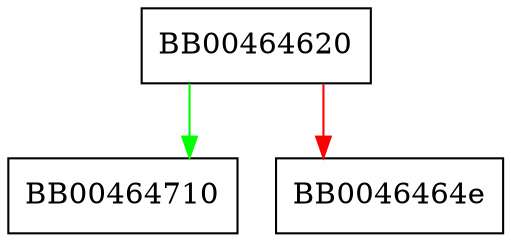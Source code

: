digraph print_param_value {
  node [shape="box"];
  graph [splines=ortho];
  BB00464620 -> BB00464710 [color="green"];
  BB00464620 -> BB0046464e [color="red"];
}